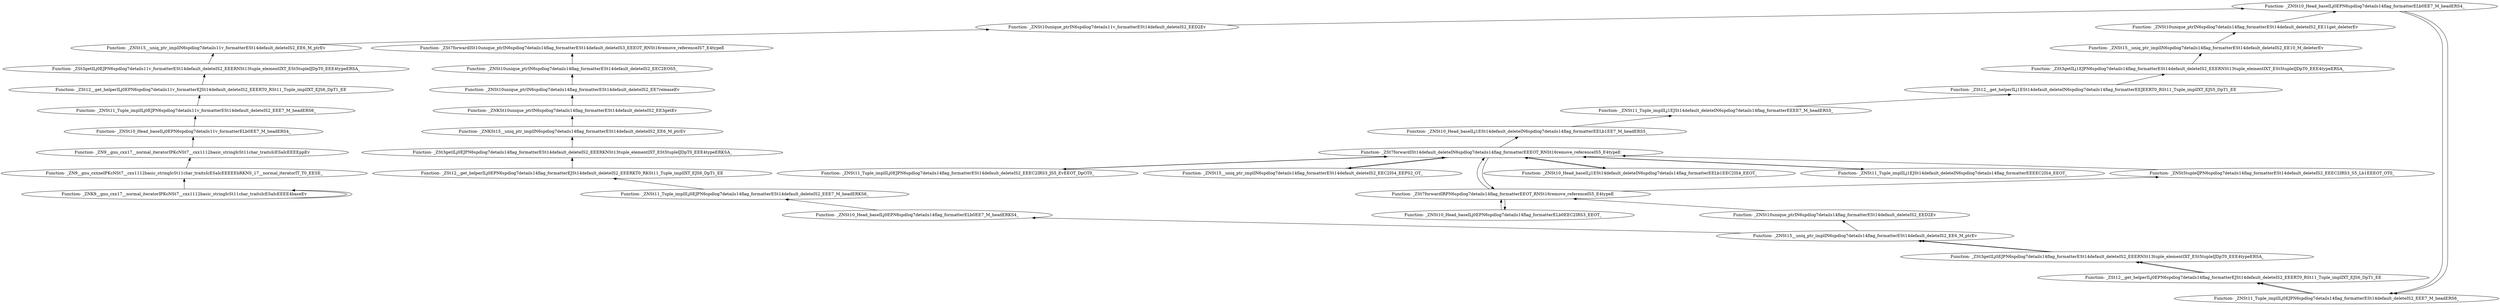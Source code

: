 digraph {
	"Function- _ZNK9__gnu_cxx17__normal_iteratorIPKcNSt7__cxx1112basic_stringIcSt11char_traitsIcESaIcEEEE4baseEv"
	"Function- _ZNK9__gnu_cxx17__normal_iteratorIPKcNSt7__cxx1112basic_stringIcSt11char_traitsIcESaIcEEEE4baseEv"
	"Function- _ZNK9__gnu_cxx17__normal_iteratorIPKcNSt7__cxx1112basic_stringIcSt11char_traitsIcESaIcEEEE4baseEv" -> "Function- _ZNK9__gnu_cxx17__normal_iteratorIPKcNSt7__cxx1112basic_stringIcSt11char_traitsIcESaIcEEEE4baseEv" [dir=back]
	"Function- _ZN9__gnu_cxxneIPKcNSt7__cxx1112basic_stringIcSt11char_traitsIcESaIcEEEEEbRKNS_17__normal_iteratorIT_T0_EESE_"
	"Function- _ZN9__gnu_cxxneIPKcNSt7__cxx1112basic_stringIcSt11char_traitsIcESaIcEEEEEbRKNS_17__normal_iteratorIT_T0_EESE_" -> "Function- _ZNK9__gnu_cxx17__normal_iteratorIPKcNSt7__cxx1112basic_stringIcSt11char_traitsIcESaIcEEEE4baseEv" [dir=back]
	"Function- _ZN9__gnu_cxx17__normal_iteratorIPKcNSt7__cxx1112basic_stringIcSt11char_traitsIcESaIcEEEEppEv"
	"Function- _ZN9__gnu_cxx17__normal_iteratorIPKcNSt7__cxx1112basic_stringIcSt11char_traitsIcESaIcEEEEppEv" -> "Function- _ZN9__gnu_cxxneIPKcNSt7__cxx1112basic_stringIcSt11char_traitsIcESaIcEEEEEbRKNS_17__normal_iteratorIT_T0_EESE_" [dir=back]
	"Function- _ZNSt10_Head_baseILj0EPN6spdlog7details11v_formatterELb0EE7_M_headERS4_"
	"Function- _ZNSt10_Head_baseILj0EPN6spdlog7details11v_formatterELb0EE7_M_headERS4_" -> "Function- _ZN9__gnu_cxx17__normal_iteratorIPKcNSt7__cxx1112basic_stringIcSt11char_traitsIcESaIcEEEEppEv" [dir=back]
	"Function- _ZNSt11_Tuple_implILj0EJPN6spdlog7details11v_formatterESt14default_deleteIS2_EEE7_M_headERS6_"
	"Function- _ZNSt11_Tuple_implILj0EJPN6spdlog7details11v_formatterESt14default_deleteIS2_EEE7_M_headERS6_" -> "Function- _ZNSt10_Head_baseILj0EPN6spdlog7details11v_formatterELb0EE7_M_headERS4_" [dir=back]
	"Function- _ZSt12__get_helperILj0EPN6spdlog7details11v_formatterEJSt14default_deleteIS2_EEERT0_RSt11_Tuple_implIXT_EJS6_DpT1_EE"
	"Function- _ZSt12__get_helperILj0EPN6spdlog7details11v_formatterEJSt14default_deleteIS2_EEERT0_RSt11_Tuple_implIXT_EJS6_DpT1_EE" -> "Function- _ZNSt11_Tuple_implILj0EJPN6spdlog7details11v_formatterESt14default_deleteIS2_EEE7_M_headERS6_" [dir=back]
	"Function- _ZSt3getILj0EJPN6spdlog7details11v_formatterESt14default_deleteIS2_EEERNSt13tuple_elementIXT_ESt5tupleIJDpT0_EEE4typeERSA_"
	"Function- _ZSt3getILj0EJPN6spdlog7details11v_formatterESt14default_deleteIS2_EEERNSt13tuple_elementIXT_ESt5tupleIJDpT0_EEE4typeERSA_" -> "Function- _ZSt12__get_helperILj0EPN6spdlog7details11v_formatterEJSt14default_deleteIS2_EEERT0_RSt11_Tuple_implIXT_EJS6_DpT1_EE" [dir=back]
	"Function- _ZNSt15__uniq_ptr_implIN6spdlog7details11v_formatterESt14default_deleteIS2_EE6_M_ptrEv"
	"Function- _ZNSt15__uniq_ptr_implIN6spdlog7details11v_formatterESt14default_deleteIS2_EE6_M_ptrEv" -> "Function- _ZSt3getILj0EJPN6spdlog7details11v_formatterESt14default_deleteIS2_EEERNSt13tuple_elementIXT_ESt5tupleIJDpT0_EEE4typeERSA_" [dir=back]
	"Function- _ZNSt10unique_ptrIN6spdlog7details11v_formatterESt14default_deleteIS2_EED2Ev"
	"Function- _ZNSt10unique_ptrIN6spdlog7details11v_formatterESt14default_deleteIS2_EED2Ev" -> "Function- _ZNSt15__uniq_ptr_implIN6spdlog7details11v_formatterESt14default_deleteIS2_EE6_M_ptrEv" [dir=back]
	"Function- _ZNSt10_Head_baseILj0EPN6spdlog7details14flag_formatterELb0EE7_M_headERS4_"
	"Function- _ZNSt10_Head_baseILj0EPN6spdlog7details14flag_formatterELb0EE7_M_headERS4_" -> "Function- _ZNSt10unique_ptrIN6spdlog7details11v_formatterESt14default_deleteIS2_EED2Ev" [dir=back]
	"Function- _ZNSt11_Tuple_implILj0EJPN6spdlog7details14flag_formatterESt14default_deleteIS2_EEE7_M_headERS6_"
	"Function- _ZNSt11_Tuple_implILj0EJPN6spdlog7details14flag_formatterESt14default_deleteIS2_EEE7_M_headERS6_" -> "Function- _ZNSt10_Head_baseILj0EPN6spdlog7details14flag_formatterELb0EE7_M_headERS4_" [dir=back]
	"Function- _ZSt12__get_helperILj0EPN6spdlog7details14flag_formatterEJSt14default_deleteIS2_EEERT0_RSt11_Tuple_implIXT_EJS6_DpT1_EE"
	"Function- _ZSt12__get_helperILj0EPN6spdlog7details14flag_formatterEJSt14default_deleteIS2_EEERT0_RSt11_Tuple_implIXT_EJS6_DpT1_EE" -> "Function- _ZNSt11_Tuple_implILj0EJPN6spdlog7details14flag_formatterESt14default_deleteIS2_EEE7_M_headERS6_" [dir=back]
	"Function- _ZSt3getILj0EJPN6spdlog7details14flag_formatterESt14default_deleteIS2_EEERNSt13tuple_elementIXT_ESt5tupleIJDpT0_EEE4typeERSA_"
	"Function- _ZSt3getILj0EJPN6spdlog7details14flag_formatterESt14default_deleteIS2_EEERNSt13tuple_elementIXT_ESt5tupleIJDpT0_EEE4typeERSA_" -> "Function- _ZSt12__get_helperILj0EPN6spdlog7details14flag_formatterEJSt14default_deleteIS2_EEERT0_RSt11_Tuple_implIXT_EJS6_DpT1_EE" [dir=back]
	"Function- _ZNSt15__uniq_ptr_implIN6spdlog7details14flag_formatterESt14default_deleteIS2_EE6_M_ptrEv"
	"Function- _ZNSt15__uniq_ptr_implIN6spdlog7details14flag_formatterESt14default_deleteIS2_EE6_M_ptrEv" -> "Function- _ZSt3getILj0EJPN6spdlog7details14flag_formatterESt14default_deleteIS2_EEERNSt13tuple_elementIXT_ESt5tupleIJDpT0_EEE4typeERSA_" [dir=back]
	"Function- _ZNSt10unique_ptrIN6spdlog7details14flag_formatterESt14default_deleteIS2_EED2Ev"
	"Function- _ZNSt10unique_ptrIN6spdlog7details14flag_formatterESt14default_deleteIS2_EED2Ev" -> "Function- _ZNSt15__uniq_ptr_implIN6spdlog7details14flag_formatterESt14default_deleteIS2_EE6_M_ptrEv" [dir=back]
	"Function- _ZSt7forwardIRPN6spdlog7details14flag_formatterEEOT_RNSt16remove_referenceIS5_E4typeE"
	"Function- _ZSt7forwardIRPN6spdlog7details14flag_formatterEEOT_RNSt16remove_referenceIS5_E4typeE" -> "Function- _ZNSt10unique_ptrIN6spdlog7details14flag_formatterESt14default_deleteIS2_EED2Ev" [dir=back]
	"Function- _ZNSt10_Head_baseILj0EPN6spdlog7details14flag_formatterELb0EEC2IRS3_EEOT_"
	"Function- _ZNSt10_Head_baseILj0EPN6spdlog7details14flag_formatterELb0EEC2IRS3_EEOT_" -> "Function- _ZSt7forwardIRPN6spdlog7details14flag_formatterEEOT_RNSt16remove_referenceIS5_E4typeE" [dir=back]
	"Function- _ZSt7forwardIRPN6spdlog7details14flag_formatterEEOT_RNSt16remove_referenceIS5_E4typeE"
	"Function- _ZSt7forwardIRPN6spdlog7details14flag_formatterEEOT_RNSt16remove_referenceIS5_E4typeE" -> "Function- _ZNSt10_Head_baseILj0EPN6spdlog7details14flag_formatterELb0EEC2IRS3_EEOT_" [dir=back]
	"Function- _ZSt7forwardISt14default_deleteIN6spdlog7details14flag_formatterEEEOT_RNSt16remove_referenceIS5_E4typeE"
	"Function- _ZSt7forwardISt14default_deleteIN6spdlog7details14flag_formatterEEEOT_RNSt16remove_referenceIS5_E4typeE" -> "Function- _ZSt7forwardIRPN6spdlog7details14flag_formatterEEOT_RNSt16remove_referenceIS5_E4typeE" [dir=back]
	"Function- _ZNSt10_Head_baseILj1ESt14default_deleteIN6spdlog7details14flag_formatterEELb1EEC2IS4_EEOT_"
	"Function- _ZNSt10_Head_baseILj1ESt14default_deleteIN6spdlog7details14flag_formatterEELb1EEC2IS4_EEOT_" -> "Function- _ZSt7forwardISt14default_deleteIN6spdlog7details14flag_formatterEEEOT_RNSt16remove_referenceIS5_E4typeE" [dir=back]
	"Function- _ZSt7forwardISt14default_deleteIN6spdlog7details14flag_formatterEEEOT_RNSt16remove_referenceIS5_E4typeE"
	"Function- _ZSt7forwardISt14default_deleteIN6spdlog7details14flag_formatterEEEOT_RNSt16remove_referenceIS5_E4typeE" -> "Function- _ZNSt10_Head_baseILj1ESt14default_deleteIN6spdlog7details14flag_formatterEELb1EEC2IS4_EEOT_" [dir=back]
	"Function- _ZNSt11_Tuple_implILj1EJSt14default_deleteIN6spdlog7details14flag_formatterEEEEC2IS4_EEOT_"
	"Function- _ZNSt11_Tuple_implILj1EJSt14default_deleteIN6spdlog7details14flag_formatterEEEEC2IS4_EEOT_" -> "Function- _ZSt7forwardISt14default_deleteIN6spdlog7details14flag_formatterEEEOT_RNSt16remove_referenceIS5_E4typeE" [dir=back]
	"Function- _ZSt7forwardISt14default_deleteIN6spdlog7details14flag_formatterEEEOT_RNSt16remove_referenceIS5_E4typeE"
	"Function- _ZSt7forwardISt14default_deleteIN6spdlog7details14flag_formatterEEEOT_RNSt16remove_referenceIS5_E4typeE" -> "Function- _ZNSt11_Tuple_implILj1EJSt14default_deleteIN6spdlog7details14flag_formatterEEEEC2IS4_EEOT_" [dir=back]
	"Function- _ZNSt11_Tuple_implILj0EJPN6spdlog7details14flag_formatterESt14default_deleteIS2_EEEC2IRS3_JS5_EvEEOT_DpOT0_"
	"Function- _ZNSt11_Tuple_implILj0EJPN6spdlog7details14flag_formatterESt14default_deleteIS2_EEEC2IRS3_JS5_EvEEOT_DpOT0_" -> "Function- _ZSt7forwardISt14default_deleteIN6spdlog7details14flag_formatterEEEOT_RNSt16remove_referenceIS5_E4typeE" [dir=back]
	"Function- _ZSt7forwardISt14default_deleteIN6spdlog7details14flag_formatterEEEOT_RNSt16remove_referenceIS5_E4typeE"
	"Function- _ZSt7forwardISt14default_deleteIN6spdlog7details14flag_formatterEEEOT_RNSt16remove_referenceIS5_E4typeE" -> "Function- _ZNSt11_Tuple_implILj0EJPN6spdlog7details14flag_formatterESt14default_deleteIS2_EEEC2IRS3_JS5_EvEEOT_DpOT0_" [dir=back]
	"Function- _ZSt7forwardIRPN6spdlog7details14flag_formatterEEOT_RNSt16remove_referenceIS5_E4typeE"
	"Function- _ZSt7forwardIRPN6spdlog7details14flag_formatterEEOT_RNSt16remove_referenceIS5_E4typeE" -> "Function- _ZSt7forwardISt14default_deleteIN6spdlog7details14flag_formatterEEEOT_RNSt16remove_referenceIS5_E4typeE" [dir=back]
	"Function- _ZNSt5tupleIJPN6spdlog7details14flag_formatterESt14default_deleteIS2_EEEC2IRS3_S5_Lb1EEEOT_OT0_"
	"Function- _ZNSt5tupleIJPN6spdlog7details14flag_formatterESt14default_deleteIS2_EEEC2IRS3_S5_Lb1EEEOT_OT0_" -> "Function- _ZSt7forwardIRPN6spdlog7details14flag_formatterEEOT_RNSt16remove_referenceIS5_E4typeE" [dir=back]
	"Function- _ZSt7forwardISt14default_deleteIN6spdlog7details14flag_formatterEEEOT_RNSt16remove_referenceIS5_E4typeE"
	"Function- _ZSt7forwardISt14default_deleteIN6spdlog7details14flag_formatterEEEOT_RNSt16remove_referenceIS5_E4typeE" -> "Function- _ZNSt5tupleIJPN6spdlog7details14flag_formatterESt14default_deleteIS2_EEEC2IRS3_S5_Lb1EEEOT_OT0_" [dir=back]
	"Function- _ZNSt15__uniq_ptr_implIN6spdlog7details14flag_formatterESt14default_deleteIS2_EEC2IS4_EEPS2_OT_"
	"Function- _ZNSt15__uniq_ptr_implIN6spdlog7details14flag_formatterESt14default_deleteIS2_EEC2IS4_EEPS2_OT_" -> "Function- _ZSt7forwardISt14default_deleteIN6spdlog7details14flag_formatterEEEOT_RNSt16remove_referenceIS5_E4typeE" [dir=back]
	"Function- _ZSt7forwardISt14default_deleteIN6spdlog7details14flag_formatterEEEOT_RNSt16remove_referenceIS5_E4typeE"
	"Function- _ZSt7forwardISt14default_deleteIN6spdlog7details14flag_formatterEEEOT_RNSt16remove_referenceIS5_E4typeE" -> "Function- _ZNSt15__uniq_ptr_implIN6spdlog7details14flag_formatterESt14default_deleteIS2_EEC2IS4_EEPS2_OT_" [dir=back]
	"Function- _ZNSt10_Head_baseILj1ESt14default_deleteIN6spdlog7details14flag_formatterEELb1EE7_M_headERS5_"
	"Function- _ZNSt10_Head_baseILj1ESt14default_deleteIN6spdlog7details14flag_formatterEELb1EE7_M_headERS5_" -> "Function- _ZSt7forwardISt14default_deleteIN6spdlog7details14flag_formatterEEEOT_RNSt16remove_referenceIS5_E4typeE" [dir=back]
	"Function- _ZNSt11_Tuple_implILj1EJSt14default_deleteIN6spdlog7details14flag_formatterEEEE7_M_headERS5_"
	"Function- _ZNSt11_Tuple_implILj1EJSt14default_deleteIN6spdlog7details14flag_formatterEEEE7_M_headERS5_" -> "Function- _ZNSt10_Head_baseILj1ESt14default_deleteIN6spdlog7details14flag_formatterEELb1EE7_M_headERS5_" [dir=back]
	"Function- _ZSt12__get_helperILj1ESt14default_deleteIN6spdlog7details14flag_formatterEEJEERT0_RSt11_Tuple_implIXT_EJS5_DpT1_EE"
	"Function- _ZSt12__get_helperILj1ESt14default_deleteIN6spdlog7details14flag_formatterEEJEERT0_RSt11_Tuple_implIXT_EJS5_DpT1_EE" -> "Function- _ZNSt11_Tuple_implILj1EJSt14default_deleteIN6spdlog7details14flag_formatterEEEE7_M_headERS5_" [dir=back]
	"Function- _ZSt3getILj1EJPN6spdlog7details14flag_formatterESt14default_deleteIS2_EEERNSt13tuple_elementIXT_ESt5tupleIJDpT0_EEE4typeERSA_"
	"Function- _ZSt3getILj1EJPN6spdlog7details14flag_formatterESt14default_deleteIS2_EEERNSt13tuple_elementIXT_ESt5tupleIJDpT0_EEE4typeERSA_" -> "Function- _ZSt12__get_helperILj1ESt14default_deleteIN6spdlog7details14flag_formatterEEJEERT0_RSt11_Tuple_implIXT_EJS5_DpT1_EE" [dir=back]
	"Function- _ZNSt15__uniq_ptr_implIN6spdlog7details14flag_formatterESt14default_deleteIS2_EE10_M_deleterEv"
	"Function- _ZNSt15__uniq_ptr_implIN6spdlog7details14flag_formatterESt14default_deleteIS2_EE10_M_deleterEv" -> "Function- _ZSt3getILj1EJPN6spdlog7details14flag_formatterESt14default_deleteIS2_EEERNSt13tuple_elementIXT_ESt5tupleIJDpT0_EEE4typeERSA_" [dir=back]
	"Function- _ZNSt10unique_ptrIN6spdlog7details14flag_formatterESt14default_deleteIS2_EE11get_deleterEv"
	"Function- _ZNSt10unique_ptrIN6spdlog7details14flag_formatterESt14default_deleteIS2_EE11get_deleterEv" -> "Function- _ZNSt15__uniq_ptr_implIN6spdlog7details14flag_formatterESt14default_deleteIS2_EE10_M_deleterEv" [dir=back]
	"Function- _ZNSt10_Head_baseILj0EPN6spdlog7details14flag_formatterELb0EE7_M_headERS4_"
	"Function- _ZNSt10_Head_baseILj0EPN6spdlog7details14flag_formatterELb0EE7_M_headERS4_" -> "Function- _ZNSt10unique_ptrIN6spdlog7details14flag_formatterESt14default_deleteIS2_EE11get_deleterEv" [dir=back]
	"Function- _ZNSt11_Tuple_implILj0EJPN6spdlog7details14flag_formatterESt14default_deleteIS2_EEE7_M_headERS6_"
	"Function- _ZNSt11_Tuple_implILj0EJPN6spdlog7details14flag_formatterESt14default_deleteIS2_EEE7_M_headERS6_" -> "Function- _ZNSt10_Head_baseILj0EPN6spdlog7details14flag_formatterELb0EE7_M_headERS4_" [dir=back]
	"Function- _ZSt12__get_helperILj0EPN6spdlog7details14flag_formatterEJSt14default_deleteIS2_EEERT0_RSt11_Tuple_implIXT_EJS6_DpT1_EE"
	"Function- _ZSt12__get_helperILj0EPN6spdlog7details14flag_formatterEJSt14default_deleteIS2_EEERT0_RSt11_Tuple_implIXT_EJS6_DpT1_EE" -> "Function- _ZNSt11_Tuple_implILj0EJPN6spdlog7details14flag_formatterESt14default_deleteIS2_EEE7_M_headERS6_" [dir=back]
	"Function- _ZSt3getILj0EJPN6spdlog7details14flag_formatterESt14default_deleteIS2_EEERNSt13tuple_elementIXT_ESt5tupleIJDpT0_EEE4typeERSA_"
	"Function- _ZSt3getILj0EJPN6spdlog7details14flag_formatterESt14default_deleteIS2_EEERNSt13tuple_elementIXT_ESt5tupleIJDpT0_EEE4typeERSA_" -> "Function- _ZSt12__get_helperILj0EPN6spdlog7details14flag_formatterEJSt14default_deleteIS2_EEERT0_RSt11_Tuple_implIXT_EJS6_DpT1_EE" [dir=back]
	"Function- _ZNSt15__uniq_ptr_implIN6spdlog7details14flag_formatterESt14default_deleteIS2_EE6_M_ptrEv"
	"Function- _ZNSt15__uniq_ptr_implIN6spdlog7details14flag_formatterESt14default_deleteIS2_EE6_M_ptrEv" -> "Function- _ZSt3getILj0EJPN6spdlog7details14flag_formatterESt14default_deleteIS2_EEERNSt13tuple_elementIXT_ESt5tupleIJDpT0_EEE4typeERSA_" [dir=back]
	"Function- _ZNSt10_Head_baseILj0EPN6spdlog7details14flag_formatterELb0EE7_M_headERKS4_"
	"Function- _ZNSt10_Head_baseILj0EPN6spdlog7details14flag_formatterELb0EE7_M_headERKS4_" -> "Function- _ZNSt15__uniq_ptr_implIN6spdlog7details14flag_formatterESt14default_deleteIS2_EE6_M_ptrEv" [dir=back]
	"Function- _ZNSt11_Tuple_implILj0EJPN6spdlog7details14flag_formatterESt14default_deleteIS2_EEE7_M_headERKS6_"
	"Function- _ZNSt11_Tuple_implILj0EJPN6spdlog7details14flag_formatterESt14default_deleteIS2_EEE7_M_headERKS6_" -> "Function- _ZNSt10_Head_baseILj0EPN6spdlog7details14flag_formatterELb0EE7_M_headERKS4_" [dir=back]
	"Function- _ZSt12__get_helperILj0EPN6spdlog7details14flag_formatterEJSt14default_deleteIS2_EEERKT0_RKSt11_Tuple_implIXT_EJS6_DpT1_EE"
	"Function- _ZSt12__get_helperILj0EPN6spdlog7details14flag_formatterEJSt14default_deleteIS2_EEERKT0_RKSt11_Tuple_implIXT_EJS6_DpT1_EE" -> "Function- _ZNSt11_Tuple_implILj0EJPN6spdlog7details14flag_formatterESt14default_deleteIS2_EEE7_M_headERKS6_" [dir=back]
	"Function- _ZSt3getILj0EJPN6spdlog7details14flag_formatterESt14default_deleteIS2_EEERKNSt13tuple_elementIXT_ESt5tupleIJDpT0_EEE4typeERKSA_"
	"Function- _ZSt3getILj0EJPN6spdlog7details14flag_formatterESt14default_deleteIS2_EEERKNSt13tuple_elementIXT_ESt5tupleIJDpT0_EEE4typeERKSA_" -> "Function- _ZSt12__get_helperILj0EPN6spdlog7details14flag_formatterEJSt14default_deleteIS2_EEERKT0_RKSt11_Tuple_implIXT_EJS6_DpT1_EE" [dir=back]
	"Function- _ZNKSt15__uniq_ptr_implIN6spdlog7details14flag_formatterESt14default_deleteIS2_EE6_M_ptrEv"
	"Function- _ZNKSt15__uniq_ptr_implIN6spdlog7details14flag_formatterESt14default_deleteIS2_EE6_M_ptrEv" -> "Function- _ZSt3getILj0EJPN6spdlog7details14flag_formatterESt14default_deleteIS2_EEERKNSt13tuple_elementIXT_ESt5tupleIJDpT0_EEE4typeERKSA_" [dir=back]
	"Function- _ZNKSt10unique_ptrIN6spdlog7details14flag_formatterESt14default_deleteIS2_EE3getEv"
	"Function- _ZNKSt10unique_ptrIN6spdlog7details14flag_formatterESt14default_deleteIS2_EE3getEv" -> "Function- _ZNKSt15__uniq_ptr_implIN6spdlog7details14flag_formatterESt14default_deleteIS2_EE6_M_ptrEv" [dir=back]
	"Function- _ZNSt10unique_ptrIN6spdlog7details14flag_formatterESt14default_deleteIS2_EE7releaseEv"
	"Function- _ZNSt10unique_ptrIN6spdlog7details14flag_formatterESt14default_deleteIS2_EE7releaseEv" -> "Function- _ZNKSt10unique_ptrIN6spdlog7details14flag_formatterESt14default_deleteIS2_EE3getEv" [dir=back]
	"Function- _ZNSt10unique_ptrIN6spdlog7details14flag_formatterESt14default_deleteIS2_EEC2EOS5_"
	"Function- _ZNSt10unique_ptrIN6spdlog7details14flag_formatterESt14default_deleteIS2_EEC2EOS5_" -> "Function- _ZNSt10unique_ptrIN6spdlog7details14flag_formatterESt14default_deleteIS2_EE7releaseEv" [dir=back]
	"Function- _ZSt7forwardISt10unique_ptrIN6spdlog7details14flag_formatterESt14default_deleteIS3_EEEOT_RNSt16remove_referenceIS7_E4typeE"
	"Function- _ZSt7forwardISt10unique_ptrIN6spdlog7details14flag_formatterESt14default_deleteIS3_EEEOT_RNSt16remove_referenceIS7_E4typeE" -> "Function- _ZNSt10unique_ptrIN6spdlog7details14flag_formatterESt14default_deleteIS2_EEC2EOS5_" [dir=back]
}
